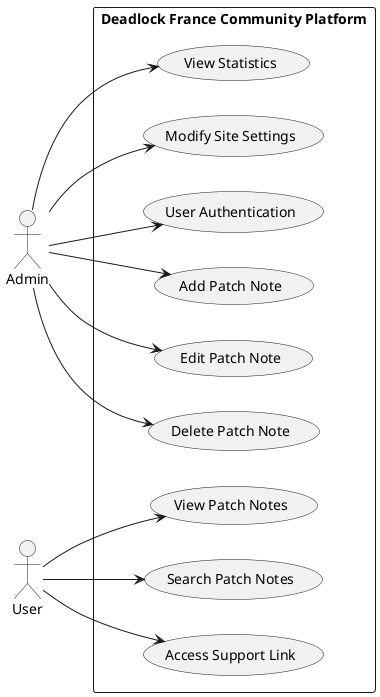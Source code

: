 @startuml

left to right direction

actor Admin
actor User

rectangle "Deadlock France Community Platform" {
    
    (Add Patch Note) as add_patch_note
    (Edit Patch Note) as edit_patch_note
    (Delete Patch Note) as delete_patch_note
    (View Patch Notes) as view_patch_notes
    (Search Patch Notes) as search_patch_notes
    (View Statistics) as view_statistics
    (Modify Site Settings) as modify_site_settings
    (Access Support Link) as access_support_link
    (User Authentication) as user_auth

    Admin --> user_auth
    Admin --> add_patch_note
    Admin --> edit_patch_note
    Admin --> delete_patch_note
    Admin --> view_statistics
    Admin --> modify_site_settings
    
    User --> view_patch_notes
    User --> search_patch_notes
    User --> access_support_link
}

@enduml
